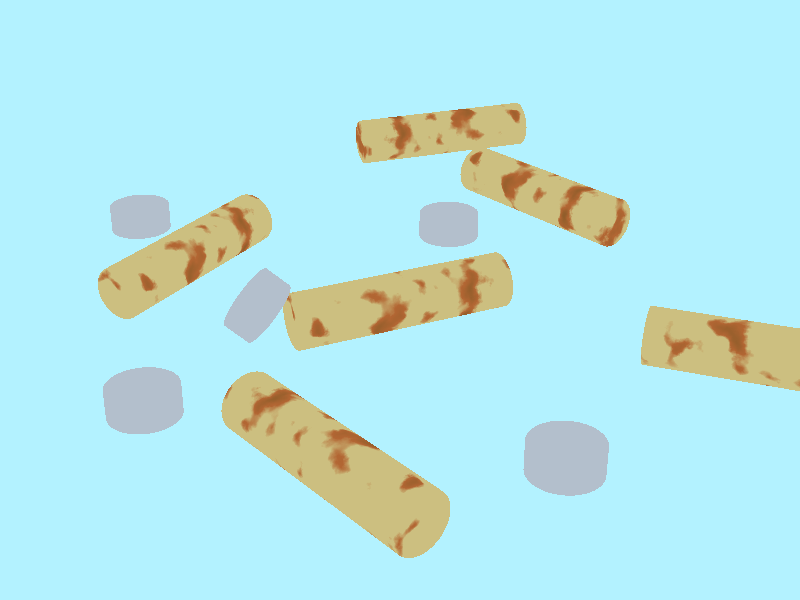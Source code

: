 camera { location <0, 5, -10> look_at 0 angle 35 }
light_source { <100, 200, -150>, 1 }
plane
{ y, -.25
  pigment { rgb <.7,.95,1> }
  finish { specular .5 reflection .2 }
}

#declare Metal =
  pigment
  { bozo color_map
    { [0 rgb <.8, .75, .5>]
      [.6 rgb <.8, .75, .5>]
      [.7 rgb <.7, .4, .2>]
      [1 rgb <.5, .35, .15>]
    }
    turbulence .4
    scale .2
  }

#declare Cyl1 =
  cylinder
  { -x, x, .25
    pigment { Metal }
    finish { specular .5 reflection { .3, .6 } }
    normal
    { gradient x .1
      slope_map
      { [0 <1, 0>][.5 <0, -1>][.5 <0, 1>][1 <1, 0>]
      }
      scale <.1, 0, 0>
    }
  };

#declare Cyl2 =
  cylinder
  { -y*.25, 0, .3
    pigment { rgb <.7, .75, .8> }
    finish { specular .5 reflection { .3, .6 } }
    normal
    { radial .2
      slope_map
      { [0 <1, 0>][.5 <0, -1>][.5 <0, 1>][1 <1, 0>]
      }
      frequency 20
    }
  };

object { Cyl1 rotate y*-25 }
object { Cyl1 rotate x*20+y*-60 translate <-2, 0, 1> }
object { Cyl1 rotate x*50+y*50 translate <1.5, 0, 2.5> }
object { Cyl1 rotate x*80+y*-130 translate <-.5, 0, -2.5> }
object { Cyl1 rotate x*130+y*160 translate <.5, 0, 4.5> }
object { Cyl1 rotate x*200+y*20 translate <3, 0, -1> }

object { Cyl2 translate <1.2, 0, -2.3> }
object { Cyl2 rotate y*35 translate <-2, 0, -1.5> }
object { Cyl2 rotate y*105 translate <.5, 0, 2> }
object { Cyl2 rotate y*5 translate <-2.7, 0, 2.2> }
object { Cyl2 translate x*.3 rotate z*50 translate <-1.5, 0, -.4> }
